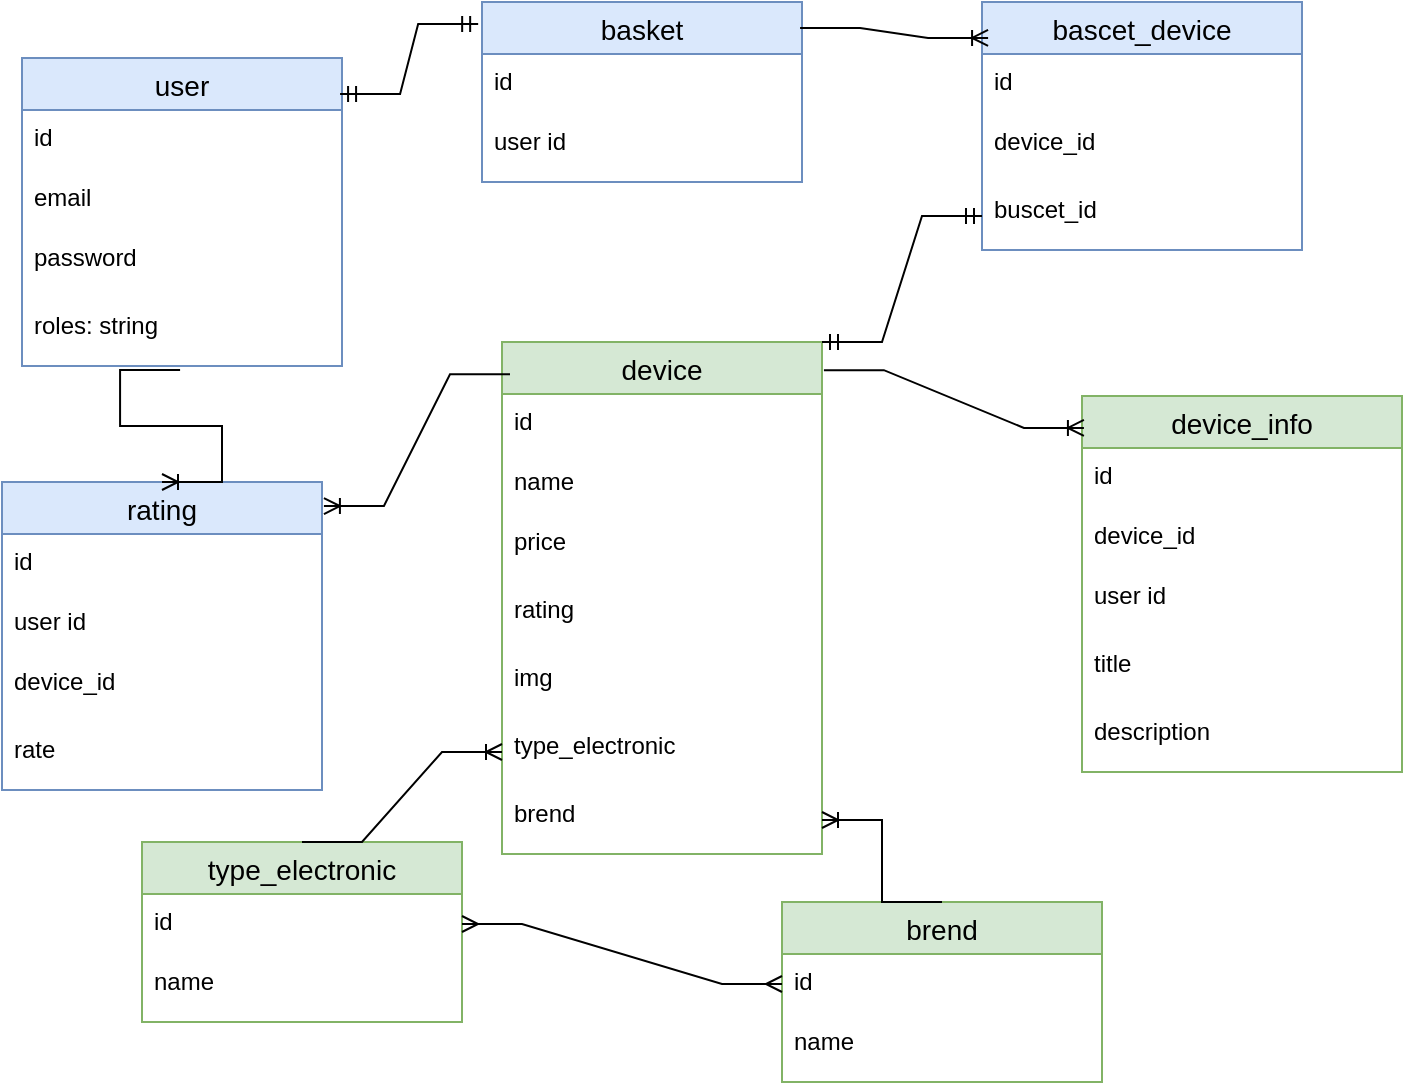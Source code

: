 <mxfile version="26.0.6">
  <diagram name="Страница — 1" id="_39k2RpwiuXqRYr1rejT">
    <mxGraphModel dx="1327" dy="671" grid="1" gridSize="10" guides="1" tooltips="1" connect="1" arrows="1" fold="1" page="1" pageScale="1" pageWidth="827" pageHeight="1169" math="0" shadow="0">
      <root>
        <mxCell id="0" />
        <mxCell id="1" parent="0" />
        <mxCell id="3ybOaLAp-yOn7IY1geZU-3" value="user" style="swimlane;fontStyle=0;childLayout=stackLayout;horizontal=1;startSize=26;horizontalStack=0;resizeParent=1;resizeParentMax=0;resizeLast=0;collapsible=1;marginBottom=0;align=center;fontSize=14;fillColor=#dae8fc;strokeColor=#6c8ebf;" parent="1" vertex="1">
          <mxGeometry x="70" y="228" width="160" height="154" as="geometry" />
        </mxCell>
        <mxCell id="3ybOaLAp-yOn7IY1geZU-4" value="id" style="text;strokeColor=none;fillColor=none;spacingLeft=4;spacingRight=4;overflow=hidden;rotatable=0;points=[[0,0.5],[1,0.5]];portConstraint=eastwest;fontSize=12;whiteSpace=wrap;html=1;" parent="3ybOaLAp-yOn7IY1geZU-3" vertex="1">
          <mxGeometry y="26" width="160" height="30" as="geometry" />
        </mxCell>
        <mxCell id="3ybOaLAp-yOn7IY1geZU-5" value="email" style="text;strokeColor=none;fillColor=none;spacingLeft=4;spacingRight=4;overflow=hidden;rotatable=0;points=[[0,0.5],[1,0.5]];portConstraint=eastwest;fontSize=12;whiteSpace=wrap;html=1;" parent="3ybOaLAp-yOn7IY1geZU-3" vertex="1">
          <mxGeometry y="56" width="160" height="30" as="geometry" />
        </mxCell>
        <mxCell id="3ybOaLAp-yOn7IY1geZU-6" value="&lt;div&gt;password&lt;/div&gt;" style="text;strokeColor=none;fillColor=none;spacingLeft=4;spacingRight=4;overflow=hidden;rotatable=0;points=[[0,0.5],[1,0.5]];portConstraint=eastwest;fontSize=12;whiteSpace=wrap;html=1;" parent="3ybOaLAp-yOn7IY1geZU-3" vertex="1">
          <mxGeometry y="86" width="160" height="34" as="geometry" />
        </mxCell>
        <mxCell id="3ybOaLAp-yOn7IY1geZU-8" value="roles: string" style="text;strokeColor=none;fillColor=none;spacingLeft=4;spacingRight=4;overflow=hidden;rotatable=0;points=[[0,0.5],[1,0.5]];portConstraint=eastwest;fontSize=12;whiteSpace=wrap;html=1;" parent="3ybOaLAp-yOn7IY1geZU-3" vertex="1">
          <mxGeometry y="120" width="160" height="34" as="geometry" />
        </mxCell>
        <mxCell id="3ybOaLAp-yOn7IY1geZU-9" value="basket" style="swimlane;fontStyle=0;childLayout=stackLayout;horizontal=1;startSize=26;horizontalStack=0;resizeParent=1;resizeParentMax=0;resizeLast=0;collapsible=1;marginBottom=0;align=center;fontSize=14;fillColor=#dae8fc;strokeColor=#6c8ebf;" parent="1" vertex="1">
          <mxGeometry x="300" y="200" width="160" height="90" as="geometry" />
        </mxCell>
        <mxCell id="3ybOaLAp-yOn7IY1geZU-10" value="id" style="text;strokeColor=none;fillColor=none;spacingLeft=4;spacingRight=4;overflow=hidden;rotatable=0;points=[[0,0.5],[1,0.5]];portConstraint=eastwest;fontSize=12;whiteSpace=wrap;html=1;" parent="3ybOaLAp-yOn7IY1geZU-9" vertex="1">
          <mxGeometry y="26" width="160" height="30" as="geometry" />
        </mxCell>
        <mxCell id="3ybOaLAp-yOn7IY1geZU-13" value="user id" style="text;strokeColor=none;fillColor=none;spacingLeft=4;spacingRight=4;overflow=hidden;rotatable=0;points=[[0,0.5],[1,0.5]];portConstraint=eastwest;fontSize=12;whiteSpace=wrap;html=1;" parent="3ybOaLAp-yOn7IY1geZU-9" vertex="1">
          <mxGeometry y="56" width="160" height="34" as="geometry" />
        </mxCell>
        <mxCell id="3ybOaLAp-yOn7IY1geZU-15" value="" style="edgeStyle=entityRelationEdgeStyle;fontSize=12;html=1;endArrow=ERmandOne;startArrow=ERmandOne;rounded=0;entryX=-0.012;entryY=0.122;entryDx=0;entryDy=0;entryPerimeter=0;exitX=0.994;exitY=0.117;exitDx=0;exitDy=0;exitPerimeter=0;" parent="1" source="3ybOaLAp-yOn7IY1geZU-3" target="3ybOaLAp-yOn7IY1geZU-9" edge="1">
          <mxGeometry width="100" height="100" relative="1" as="geometry">
            <mxPoint x="230" y="320" as="sourcePoint" />
            <mxPoint x="520" y="280" as="targetPoint" />
            <Array as="points">
              <mxPoint x="400" y="390" />
            </Array>
          </mxGeometry>
        </mxCell>
        <mxCell id="3ybOaLAp-yOn7IY1geZU-16" value="device" style="swimlane;fontStyle=0;childLayout=stackLayout;horizontal=1;startSize=26;horizontalStack=0;resizeParent=1;resizeParentMax=0;resizeLast=0;collapsible=1;marginBottom=0;align=center;fontSize=14;fillColor=#d5e8d4;strokeColor=#82b366;" parent="1" vertex="1">
          <mxGeometry x="310" y="370" width="160" height="256" as="geometry" />
        </mxCell>
        <mxCell id="3ybOaLAp-yOn7IY1geZU-17" value="id" style="text;strokeColor=none;fillColor=none;spacingLeft=4;spacingRight=4;overflow=hidden;rotatable=0;points=[[0,0.5],[1,0.5]];portConstraint=eastwest;fontSize=12;whiteSpace=wrap;html=1;" parent="3ybOaLAp-yOn7IY1geZU-16" vertex="1">
          <mxGeometry y="26" width="160" height="30" as="geometry" />
        </mxCell>
        <mxCell id="3ybOaLAp-yOn7IY1geZU-18" value="name" style="text;strokeColor=none;fillColor=none;spacingLeft=4;spacingRight=4;overflow=hidden;rotatable=0;points=[[0,0.5],[1,0.5]];portConstraint=eastwest;fontSize=12;whiteSpace=wrap;html=1;" parent="3ybOaLAp-yOn7IY1geZU-16" vertex="1">
          <mxGeometry y="56" width="160" height="30" as="geometry" />
        </mxCell>
        <mxCell id="3ybOaLAp-yOn7IY1geZU-19" value="price" style="text;strokeColor=none;fillColor=none;spacingLeft=4;spacingRight=4;overflow=hidden;rotatable=0;points=[[0,0.5],[1,0.5]];portConstraint=eastwest;fontSize=12;whiteSpace=wrap;html=1;" parent="3ybOaLAp-yOn7IY1geZU-16" vertex="1">
          <mxGeometry y="86" width="160" height="34" as="geometry" />
        </mxCell>
        <mxCell id="3ybOaLAp-yOn7IY1geZU-20" value="rating" style="text;strokeColor=none;fillColor=none;spacingLeft=4;spacingRight=4;overflow=hidden;rotatable=0;points=[[0,0.5],[1,0.5]];portConstraint=eastwest;fontSize=12;whiteSpace=wrap;html=1;" parent="3ybOaLAp-yOn7IY1geZU-16" vertex="1">
          <mxGeometry y="120" width="160" height="34" as="geometry" />
        </mxCell>
        <mxCell id="3ybOaLAp-yOn7IY1geZU-21" value="img" style="text;strokeColor=none;fillColor=none;spacingLeft=4;spacingRight=4;overflow=hidden;rotatable=0;points=[[0,0.5],[1,0.5]];portConstraint=eastwest;fontSize=12;whiteSpace=wrap;html=1;" parent="3ybOaLAp-yOn7IY1geZU-16" vertex="1">
          <mxGeometry y="154" width="160" height="34" as="geometry" />
        </mxCell>
        <mxCell id="3ybOaLAp-yOn7IY1geZU-22" value="type_electronic" style="text;strokeColor=none;fillColor=none;spacingLeft=4;spacingRight=4;overflow=hidden;rotatable=0;points=[[0,0.5],[1,0.5]];portConstraint=eastwest;fontSize=12;whiteSpace=wrap;html=1;" parent="3ybOaLAp-yOn7IY1geZU-16" vertex="1">
          <mxGeometry y="188" width="160" height="34" as="geometry" />
        </mxCell>
        <mxCell id="3ybOaLAp-yOn7IY1geZU-23" value="brend" style="text;strokeColor=none;fillColor=none;spacingLeft=4;spacingRight=4;overflow=hidden;rotatable=0;points=[[0,0.5],[1,0.5]];portConstraint=eastwest;fontSize=12;whiteSpace=wrap;html=1;" parent="3ybOaLAp-yOn7IY1geZU-16" vertex="1">
          <mxGeometry y="222" width="160" height="34" as="geometry" />
        </mxCell>
        <mxCell id="3ybOaLAp-yOn7IY1geZU-24" value="type_electronic" style="swimlane;fontStyle=0;childLayout=stackLayout;horizontal=1;startSize=26;horizontalStack=0;resizeParent=1;resizeParentMax=0;resizeLast=0;collapsible=1;marginBottom=0;align=center;fontSize=14;fillColor=#d5e8d4;strokeColor=#82b366;" parent="1" vertex="1">
          <mxGeometry x="130" y="620" width="160" height="90" as="geometry" />
        </mxCell>
        <mxCell id="3ybOaLAp-yOn7IY1geZU-25" value="id" style="text;strokeColor=none;fillColor=none;spacingLeft=4;spacingRight=4;overflow=hidden;rotatable=0;points=[[0,0.5],[1,0.5]];portConstraint=eastwest;fontSize=12;whiteSpace=wrap;html=1;" parent="3ybOaLAp-yOn7IY1geZU-24" vertex="1">
          <mxGeometry y="26" width="160" height="30" as="geometry" />
        </mxCell>
        <mxCell id="3ybOaLAp-yOn7IY1geZU-28" value="name" style="text;strokeColor=none;fillColor=none;spacingLeft=4;spacingRight=4;overflow=hidden;rotatable=0;points=[[0,0.5],[1,0.5]];portConstraint=eastwest;fontSize=12;whiteSpace=wrap;html=1;" parent="3ybOaLAp-yOn7IY1geZU-24" vertex="1">
          <mxGeometry y="56" width="160" height="34" as="geometry" />
        </mxCell>
        <mxCell id="3ybOaLAp-yOn7IY1geZU-29" value="brend" style="swimlane;fontStyle=0;childLayout=stackLayout;horizontal=1;startSize=26;horizontalStack=0;resizeParent=1;resizeParentMax=0;resizeLast=0;collapsible=1;marginBottom=0;align=center;fontSize=14;fillColor=#d5e8d4;strokeColor=#82b366;" parent="1" vertex="1">
          <mxGeometry x="450" y="650" width="160" height="90" as="geometry" />
        </mxCell>
        <mxCell id="3ybOaLAp-yOn7IY1geZU-30" value="id" style="text;strokeColor=none;fillColor=none;spacingLeft=4;spacingRight=4;overflow=hidden;rotatable=0;points=[[0,0.5],[1,0.5]];portConstraint=eastwest;fontSize=12;whiteSpace=wrap;html=1;" parent="3ybOaLAp-yOn7IY1geZU-29" vertex="1">
          <mxGeometry y="26" width="160" height="30" as="geometry" />
        </mxCell>
        <mxCell id="3ybOaLAp-yOn7IY1geZU-33" value="&lt;div&gt;name&lt;/div&gt;" style="text;strokeColor=none;fillColor=none;spacingLeft=4;spacingRight=4;overflow=hidden;rotatable=0;points=[[0,0.5],[1,0.5]];portConstraint=eastwest;fontSize=12;whiteSpace=wrap;html=1;" parent="3ybOaLAp-yOn7IY1geZU-29" vertex="1">
          <mxGeometry y="56" width="160" height="34" as="geometry" />
        </mxCell>
        <mxCell id="3ybOaLAp-yOn7IY1geZU-37" value="" style="edgeStyle=entityRelationEdgeStyle;fontSize=12;html=1;endArrow=ERmany;startArrow=ERmany;rounded=0;entryX=0;entryY=0.5;entryDx=0;entryDy=0;exitX=1;exitY=0.5;exitDx=0;exitDy=0;" parent="1" source="3ybOaLAp-yOn7IY1geZU-25" target="3ybOaLAp-yOn7IY1geZU-30" edge="1">
          <mxGeometry width="100" height="100" relative="1" as="geometry">
            <mxPoint x="630" y="600" as="sourcePoint" />
            <mxPoint x="580" y="410" as="targetPoint" />
            <Array as="points">
              <mxPoint x="630" y="610" />
              <mxPoint x="700" y="600" />
              <mxPoint x="700" y="610" />
            </Array>
          </mxGeometry>
        </mxCell>
        <mxCell id="3ybOaLAp-yOn7IY1geZU-38" value="" style="edgeStyle=entityRelationEdgeStyle;fontSize=12;html=1;endArrow=ERoneToMany;rounded=0;exitX=0.5;exitY=0;exitDx=0;exitDy=0;entryX=0;entryY=0.5;entryDx=0;entryDy=0;" parent="1" source="3ybOaLAp-yOn7IY1geZU-24" target="3ybOaLAp-yOn7IY1geZU-22" edge="1">
          <mxGeometry width="100" height="100" relative="1" as="geometry">
            <mxPoint x="480" y="510" as="sourcePoint" />
            <mxPoint x="580" y="410" as="targetPoint" />
            <Array as="points">
              <mxPoint x="520" y="530" />
              <mxPoint x="520" y="500" />
            </Array>
          </mxGeometry>
        </mxCell>
        <mxCell id="3ybOaLAp-yOn7IY1geZU-39" value="" style="edgeStyle=entityRelationEdgeStyle;fontSize=12;html=1;endArrow=ERoneToMany;rounded=0;exitX=0.5;exitY=0;exitDx=0;exitDy=0;entryX=1;entryY=0.5;entryDx=0;entryDy=0;" parent="1" source="3ybOaLAp-yOn7IY1geZU-29" target="3ybOaLAp-yOn7IY1geZU-23" edge="1">
          <mxGeometry width="100" height="100" relative="1" as="geometry">
            <mxPoint x="544" y="570" as="sourcePoint" />
            <mxPoint x="620" y="485" as="targetPoint" />
            <Array as="points">
              <mxPoint x="530" y="540" />
              <mxPoint x="530" y="510" />
            </Array>
          </mxGeometry>
        </mxCell>
        <mxCell id="3ybOaLAp-yOn7IY1geZU-41" value="device_info" style="swimlane;fontStyle=0;childLayout=stackLayout;horizontal=1;startSize=26;horizontalStack=0;resizeParent=1;resizeParentMax=0;resizeLast=0;collapsible=1;marginBottom=0;align=center;fontSize=14;fillColor=#d5e8d4;strokeColor=#82b366;" parent="1" vertex="1">
          <mxGeometry x="600" y="397" width="160" height="188" as="geometry" />
        </mxCell>
        <mxCell id="3ybOaLAp-yOn7IY1geZU-42" value="id" style="text;strokeColor=none;fillColor=none;spacingLeft=4;spacingRight=4;overflow=hidden;rotatable=0;points=[[0,0.5],[1,0.5]];portConstraint=eastwest;fontSize=12;whiteSpace=wrap;html=1;" parent="3ybOaLAp-yOn7IY1geZU-41" vertex="1">
          <mxGeometry y="26" width="160" height="30" as="geometry" />
        </mxCell>
        <mxCell id="3ybOaLAp-yOn7IY1geZU-44" value="device_id" style="text;strokeColor=none;fillColor=none;spacingLeft=4;spacingRight=4;overflow=hidden;rotatable=0;points=[[0,0.5],[1,0.5]];portConstraint=eastwest;fontSize=12;whiteSpace=wrap;html=1;" parent="3ybOaLAp-yOn7IY1geZU-41" vertex="1">
          <mxGeometry y="56" width="160" height="30" as="geometry" />
        </mxCell>
        <mxCell id="3ybOaLAp-yOn7IY1geZU-43" value="user id" style="text;strokeColor=none;fillColor=none;spacingLeft=4;spacingRight=4;overflow=hidden;rotatable=0;points=[[0,0.5],[1,0.5]];portConstraint=eastwest;fontSize=12;whiteSpace=wrap;html=1;" parent="3ybOaLAp-yOn7IY1geZU-41" vertex="1">
          <mxGeometry y="86" width="160" height="34" as="geometry" />
        </mxCell>
        <mxCell id="3ybOaLAp-yOn7IY1geZU-45" value="title" style="text;strokeColor=none;fillColor=none;spacingLeft=4;spacingRight=4;overflow=hidden;rotatable=0;points=[[0,0.5],[1,0.5]];portConstraint=eastwest;fontSize=12;whiteSpace=wrap;html=1;" parent="3ybOaLAp-yOn7IY1geZU-41" vertex="1">
          <mxGeometry y="120" width="160" height="34" as="geometry" />
        </mxCell>
        <mxCell id="3ybOaLAp-yOn7IY1geZU-46" value="description" style="text;strokeColor=none;fillColor=none;spacingLeft=4;spacingRight=4;overflow=hidden;rotatable=0;points=[[0,0.5],[1,0.5]];portConstraint=eastwest;fontSize=12;whiteSpace=wrap;html=1;" parent="3ybOaLAp-yOn7IY1geZU-41" vertex="1">
          <mxGeometry y="154" width="160" height="34" as="geometry" />
        </mxCell>
        <mxCell id="3ybOaLAp-yOn7IY1geZU-47" value="" style="edgeStyle=entityRelationEdgeStyle;fontSize=12;html=1;endArrow=ERoneToMany;rounded=0;entryX=0.006;entryY=0.085;entryDx=0;entryDy=0;entryPerimeter=0;exitX=1.006;exitY=0.055;exitDx=0;exitDy=0;exitPerimeter=0;" parent="1" source="3ybOaLAp-yOn7IY1geZU-16" target="3ybOaLAp-yOn7IY1geZU-41" edge="1">
          <mxGeometry width="100" height="100" relative="1" as="geometry">
            <mxPoint x="600" y="480" as="sourcePoint" />
            <mxPoint x="700" y="380" as="targetPoint" />
          </mxGeometry>
        </mxCell>
        <mxCell id="718USf7DQ2AnfAPef74X-1" value="bascet_device" style="swimlane;fontStyle=0;childLayout=stackLayout;horizontal=1;startSize=26;horizontalStack=0;resizeParent=1;resizeParentMax=0;resizeLast=0;collapsible=1;marginBottom=0;align=center;fontSize=14;fillColor=#dae8fc;strokeColor=#6c8ebf;" parent="1" vertex="1">
          <mxGeometry x="550" y="200" width="160" height="124" as="geometry" />
        </mxCell>
        <mxCell id="718USf7DQ2AnfAPef74X-2" value="id" style="text;strokeColor=none;fillColor=none;spacingLeft=4;spacingRight=4;overflow=hidden;rotatable=0;points=[[0,0.5],[1,0.5]];portConstraint=eastwest;fontSize=12;whiteSpace=wrap;html=1;" parent="718USf7DQ2AnfAPef74X-1" vertex="1">
          <mxGeometry y="26" width="160" height="30" as="geometry" />
        </mxCell>
        <mxCell id="718USf7DQ2AnfAPef74X-3" value="device_id" style="text;strokeColor=none;fillColor=none;spacingLeft=4;spacingRight=4;overflow=hidden;rotatable=0;points=[[0,0.5],[1,0.5]];portConstraint=eastwest;fontSize=12;whiteSpace=wrap;html=1;" parent="718USf7DQ2AnfAPef74X-1" vertex="1">
          <mxGeometry y="56" width="160" height="34" as="geometry" />
        </mxCell>
        <mxCell id="718USf7DQ2AnfAPef74X-4" value="buscet_id" style="text;strokeColor=none;fillColor=none;spacingLeft=4;spacingRight=4;overflow=hidden;rotatable=0;points=[[0,0.5],[1,0.5]];portConstraint=eastwest;fontSize=12;whiteSpace=wrap;html=1;" parent="718USf7DQ2AnfAPef74X-1" vertex="1">
          <mxGeometry y="90" width="160" height="34" as="geometry" />
        </mxCell>
        <mxCell id="718USf7DQ2AnfAPef74X-5" value="" style="edgeStyle=entityRelationEdgeStyle;fontSize=12;html=1;endArrow=ERoneToMany;rounded=0;entryX=0.019;entryY=0.145;entryDx=0;entryDy=0;entryPerimeter=0;exitX=0.994;exitY=0.144;exitDx=0;exitDy=0;exitPerimeter=0;" parent="1" source="3ybOaLAp-yOn7IY1geZU-9" target="718USf7DQ2AnfAPef74X-1" edge="1">
          <mxGeometry width="100" height="100" relative="1" as="geometry">
            <mxPoint x="420" y="400" as="sourcePoint" />
            <mxPoint x="520" y="300" as="targetPoint" />
            <Array as="points">
              <mxPoint x="480" y="230" />
            </Array>
          </mxGeometry>
        </mxCell>
        <mxCell id="718USf7DQ2AnfAPef74X-6" value="" style="edgeStyle=entityRelationEdgeStyle;fontSize=12;html=1;endArrow=ERmandOne;startArrow=ERmandOne;rounded=0;entryX=0;entryY=0.5;entryDx=0;entryDy=0;exitX=1;exitY=0;exitDx=0;exitDy=0;" parent="1" source="3ybOaLAp-yOn7IY1geZU-16" target="718USf7DQ2AnfAPef74X-4" edge="1">
          <mxGeometry width="100" height="100" relative="1" as="geometry">
            <mxPoint x="420" y="400" as="sourcePoint" />
            <mxPoint x="520" y="300" as="targetPoint" />
            <Array as="points">
              <mxPoint x="400" y="320" />
              <mxPoint x="490" y="367" />
              <mxPoint x="490" y="380" />
            </Array>
          </mxGeometry>
        </mxCell>
        <mxCell id="718USf7DQ2AnfAPef74X-7" value="rating" style="swimlane;fontStyle=0;childLayout=stackLayout;horizontal=1;startSize=26;horizontalStack=0;resizeParent=1;resizeParentMax=0;resizeLast=0;collapsible=1;marginBottom=0;align=center;fontSize=14;fillColor=#dae8fc;strokeColor=#6c8ebf;" parent="1" vertex="1">
          <mxGeometry x="60" y="440" width="160" height="154" as="geometry" />
        </mxCell>
        <mxCell id="718USf7DQ2AnfAPef74X-8" value="id" style="text;strokeColor=none;fillColor=none;spacingLeft=4;spacingRight=4;overflow=hidden;rotatable=0;points=[[0,0.5],[1,0.5]];portConstraint=eastwest;fontSize=12;whiteSpace=wrap;html=1;" parent="718USf7DQ2AnfAPef74X-7" vertex="1">
          <mxGeometry y="26" width="160" height="30" as="geometry" />
        </mxCell>
        <mxCell id="718USf7DQ2AnfAPef74X-9" value="user id" style="text;strokeColor=none;fillColor=none;spacingLeft=4;spacingRight=4;overflow=hidden;rotatable=0;points=[[0,0.5],[1,0.5]];portConstraint=eastwest;fontSize=12;whiteSpace=wrap;html=1;" parent="718USf7DQ2AnfAPef74X-7" vertex="1">
          <mxGeometry y="56" width="160" height="30" as="geometry" />
        </mxCell>
        <mxCell id="718USf7DQ2AnfAPef74X-10" value="device_id" style="text;strokeColor=none;fillColor=none;spacingLeft=4;spacingRight=4;overflow=hidden;rotatable=0;points=[[0,0.5],[1,0.5]];portConstraint=eastwest;fontSize=12;whiteSpace=wrap;html=1;" parent="718USf7DQ2AnfAPef74X-7" vertex="1">
          <mxGeometry y="86" width="160" height="34" as="geometry" />
        </mxCell>
        <mxCell id="718USf7DQ2AnfAPef74X-11" value="rate" style="text;strokeColor=none;fillColor=none;spacingLeft=4;spacingRight=4;overflow=hidden;rotatable=0;points=[[0,0.5],[1,0.5]];portConstraint=eastwest;fontSize=12;whiteSpace=wrap;html=1;" parent="718USf7DQ2AnfAPef74X-7" vertex="1">
          <mxGeometry y="120" width="160" height="34" as="geometry" />
        </mxCell>
        <mxCell id="718USf7DQ2AnfAPef74X-12" value="" style="edgeStyle=entityRelationEdgeStyle;fontSize=12;html=1;endArrow=ERoneToMany;rounded=0;exitX=0.494;exitY=1.059;exitDx=0;exitDy=0;exitPerimeter=0;entryX=0.5;entryY=0;entryDx=0;entryDy=0;" parent="1" source="3ybOaLAp-yOn7IY1geZU-8" target="718USf7DQ2AnfAPef74X-7" edge="1">
          <mxGeometry width="100" height="100" relative="1" as="geometry">
            <mxPoint x="360" y="570" as="sourcePoint" />
            <mxPoint x="240" y="390" as="targetPoint" />
            <Array as="points">
              <mxPoint x="130" y="412" />
              <mxPoint x="160" y="400" />
              <mxPoint x="190" y="420" />
              <mxPoint x="148" y="400" />
              <mxPoint x="590" y="510" />
              <mxPoint x="240" y="400" />
              <mxPoint x="60" y="410" />
              <mxPoint x="290" y="360" />
              <mxPoint x="150" y="410" />
              <mxPoint x="170" y="400" />
              <mxPoint x="148" y="412" />
              <mxPoint x="120" y="430" />
              <mxPoint x="200" y="412" />
            </Array>
          </mxGeometry>
        </mxCell>
        <mxCell id="gihpQqCFCUNXajMM3chU-427" value="" style="edgeStyle=entityRelationEdgeStyle;fontSize=12;html=1;endArrow=ERoneToMany;rounded=0;entryX=1.006;entryY=0.078;entryDx=0;entryDy=0;entryPerimeter=0;exitX=0.025;exitY=0.063;exitDx=0;exitDy=0;exitPerimeter=0;" edge="1" parent="1" source="3ybOaLAp-yOn7IY1geZU-16" target="718USf7DQ2AnfAPef74X-7">
          <mxGeometry width="100" height="100" relative="1" as="geometry">
            <mxPoint x="300" y="380" as="sourcePoint" />
            <mxPoint x="390" y="450" as="targetPoint" />
          </mxGeometry>
        </mxCell>
      </root>
    </mxGraphModel>
  </diagram>
</mxfile>
